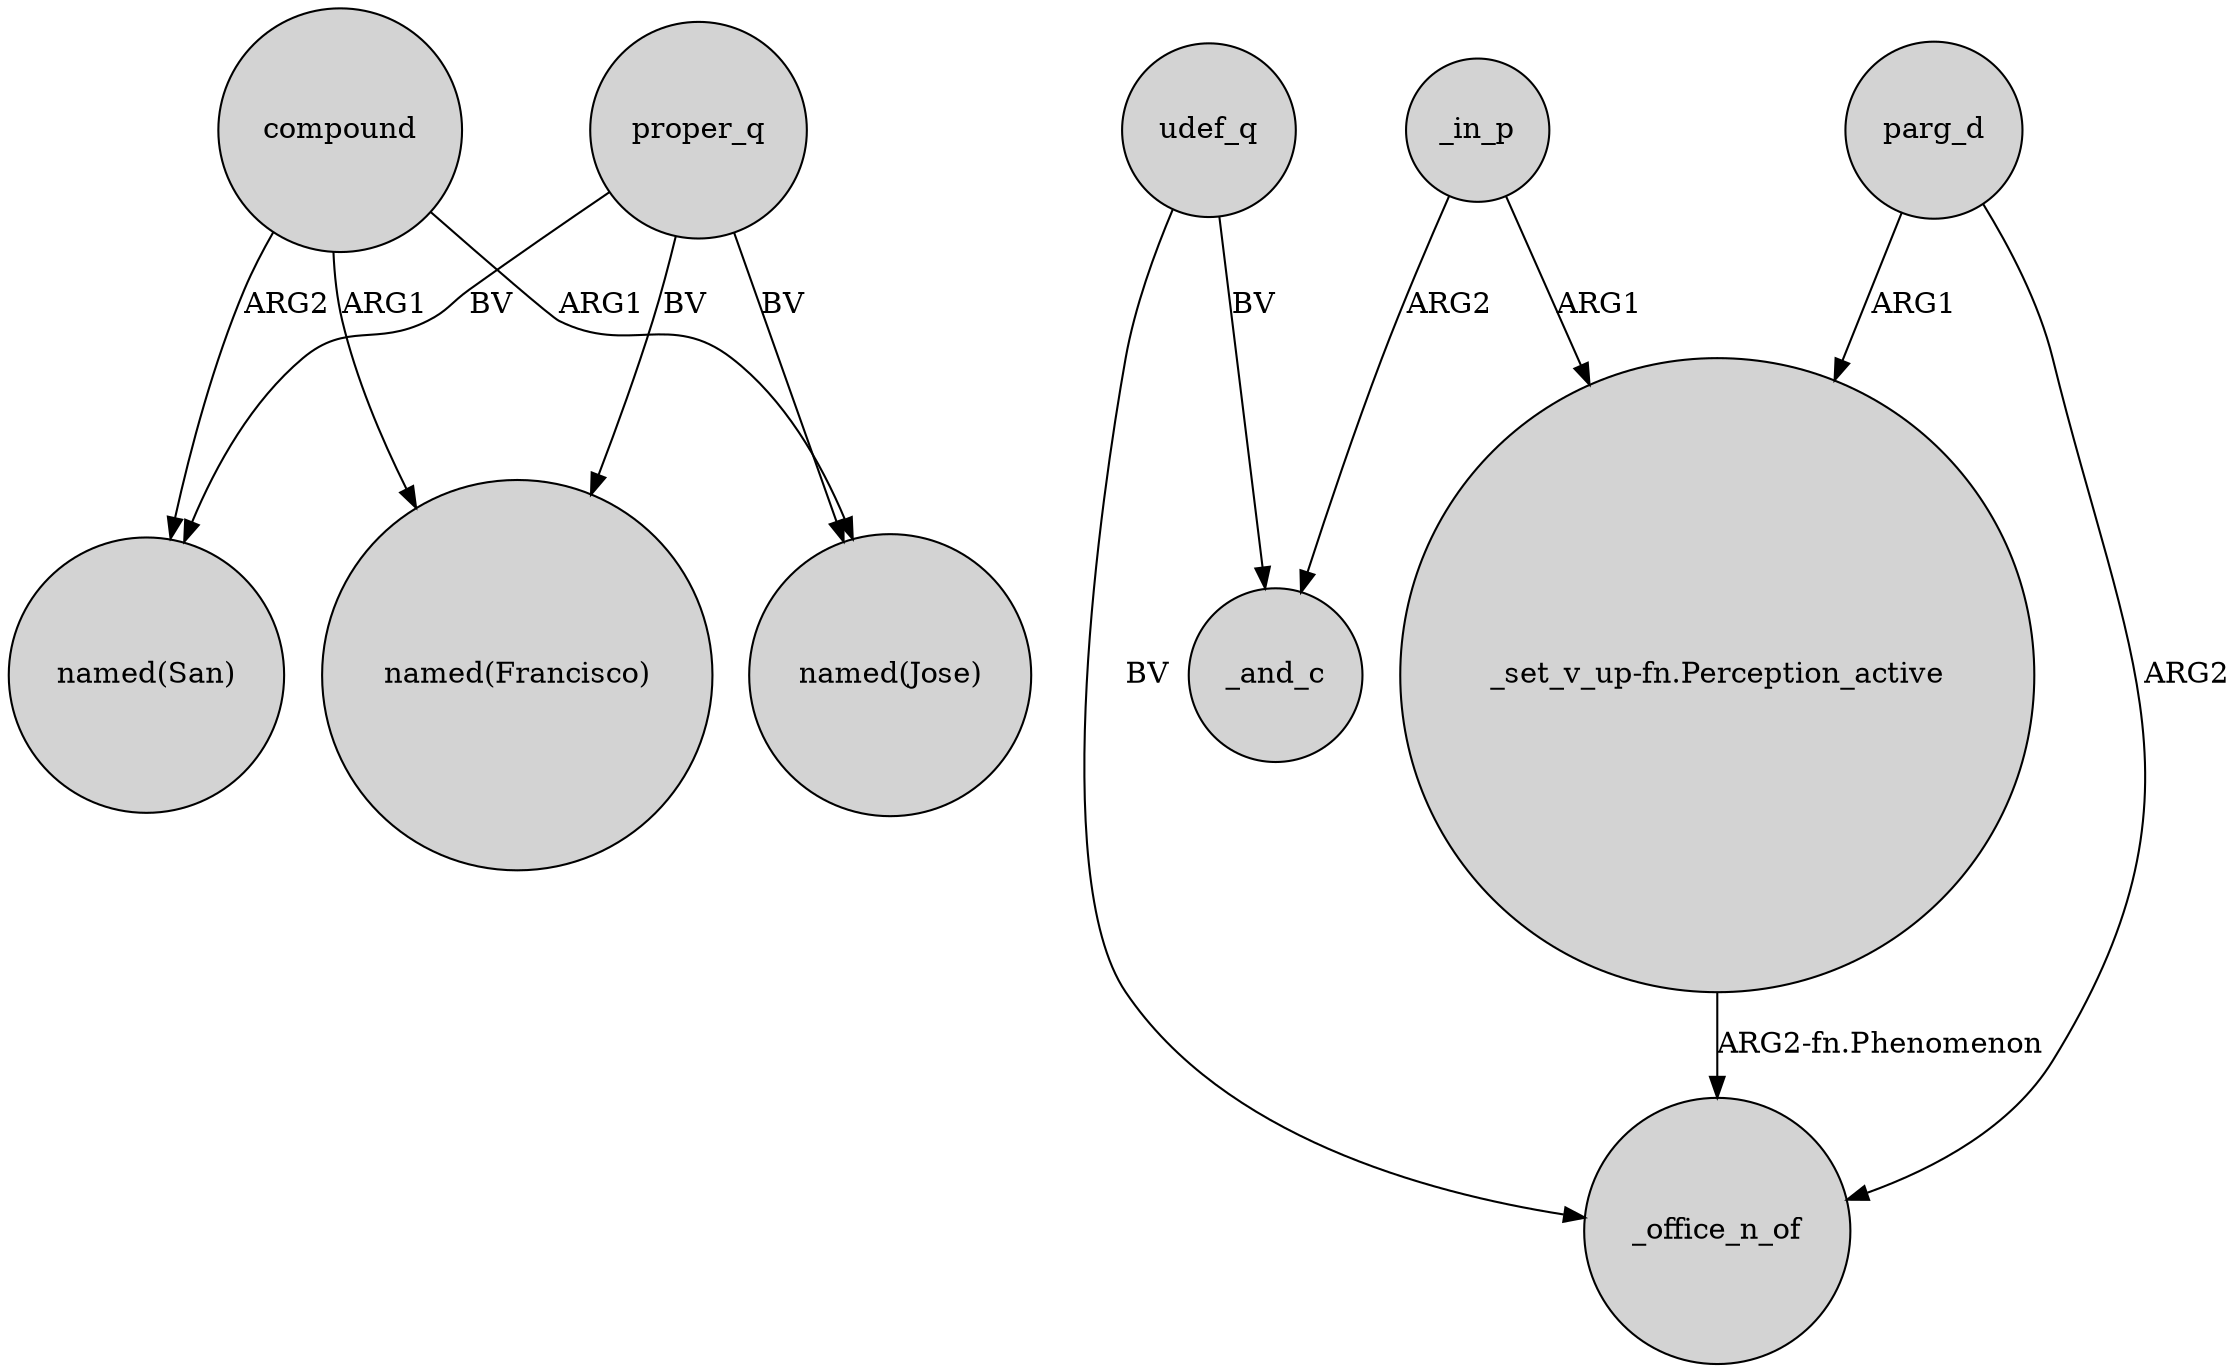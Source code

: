 digraph {
	node [shape=circle style=filled]
	compound -> "named(San)" [label=ARG2]
	proper_q -> "named(Jose)" [label=BV]
	_in_p -> _and_c [label=ARG2]
	proper_q -> "named(San)" [label=BV]
	_in_p -> "_set_v_up-fn.Perception_active" [label=ARG1]
	udef_q -> _and_c [label=BV]
	parg_d -> _office_n_of [label=ARG2]
	udef_q -> _office_n_of [label=BV]
	proper_q -> "named(Francisco)" [label=BV]
	compound -> "named(Jose)" [label=ARG1]
	"_set_v_up-fn.Perception_active" -> _office_n_of [label="ARG2-fn.Phenomenon"]
	compound -> "named(Francisco)" [label=ARG1]
	parg_d -> "_set_v_up-fn.Perception_active" [label=ARG1]
}
